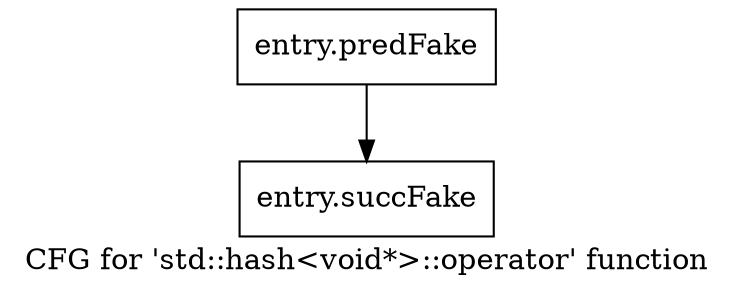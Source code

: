 digraph "CFG for 'std::hash\<void*\>::operator' function" {
	label="CFG for 'std::hash\<void*\>::operator' function";

	Node0x42fed90 [shape=record,filename="",linenumber="",label="{entry.predFake}"];
	Node0x42fed90 -> Node0x4408bf0[ callList="" memoryops="" filename="/tools/Xilinx/Vitis_HLS/2022.1/tps/lnx64/gcc-8.3.0/lib/gcc/x86_64-pc-linux-gnu/8.3.0/../../../../include/c++/8.3.0/bits/functional_hash.h" execusionnum="423"];
	Node0x4408bf0 [shape=record,filename="/tools/Xilinx/Vitis_HLS/2022.1/tps/lnx64/gcc-8.3.0/lib/gcc/x86_64-pc-linux-gnu/8.3.0/../../../../include/c++/8.3.0/bits/functional_hash.h",linenumber="110",label="{entry.succFake}"];
}
